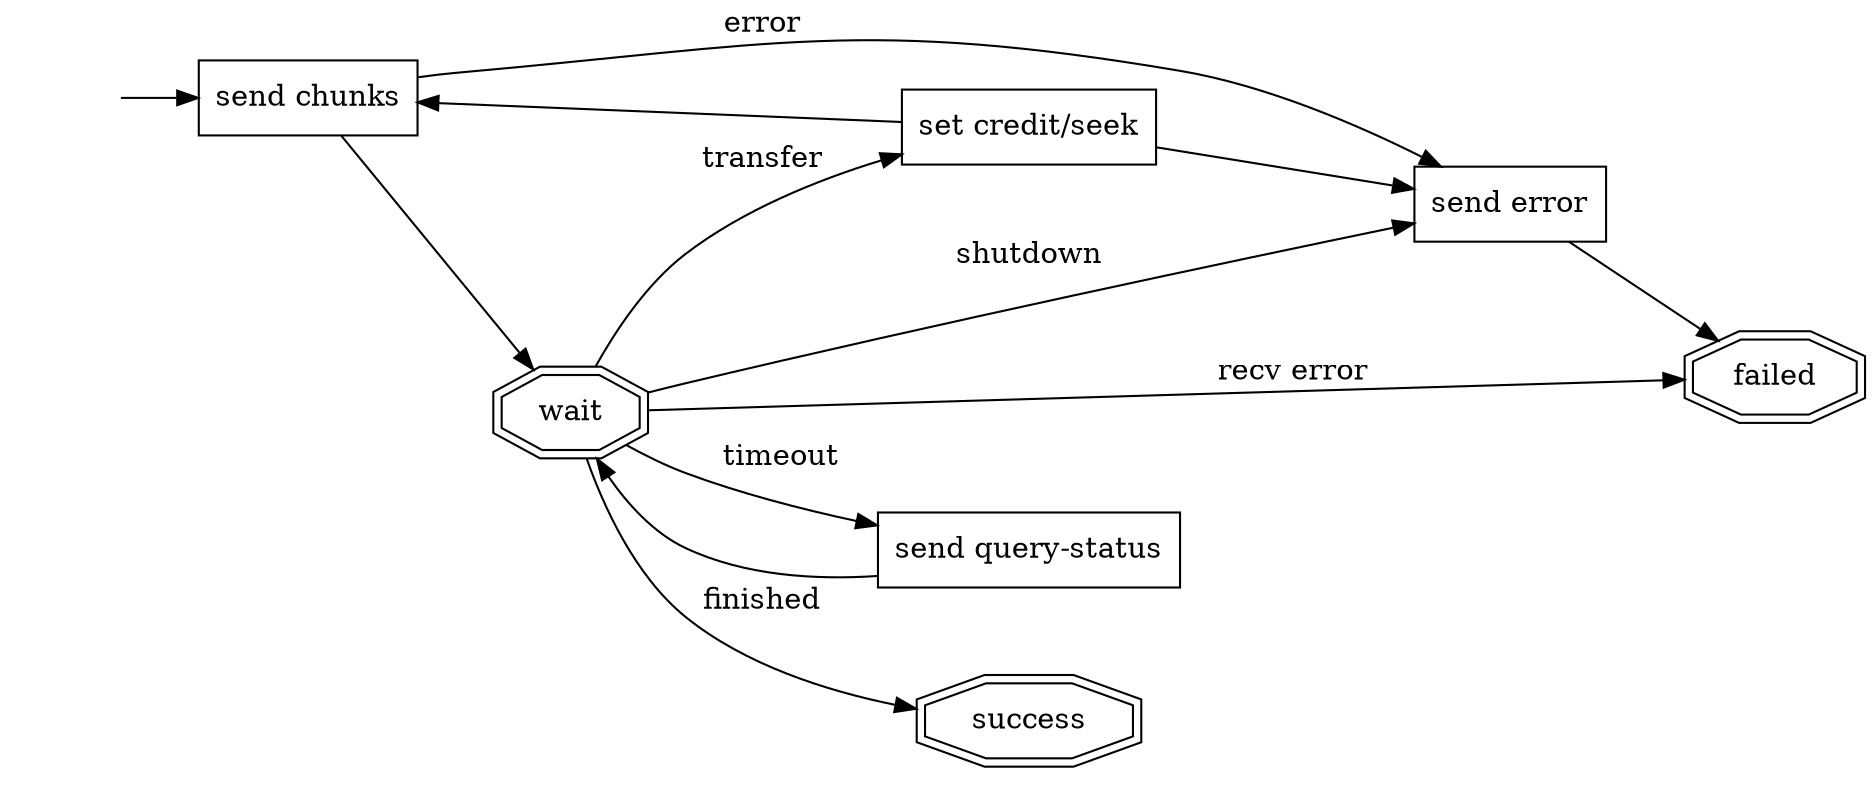 digraph finite_state_machine {
	rankdir=LR;
	ranksep=0.5;
	//start = 7;
	start = 1;
	ratio = 0.4;
	edge [len = 1.5];
	node [shape = box];
		send [label="send chunks"]
		set [label="set credit/seek"]
		status [label="send query-status"]
		error [label="send error"];
    node [shape = doubleoctagon]
		wait [label="wait"]
		success
		failed;
    node [shape = none, label=""] start;

    start -> send;
    send -> error [label = "error"];
	error -> failed;
	send -> wait;
    set -> send;
	set -> error;
    status -> wait;
	wait -> failed [label = "recv error "]
    wait -> set[label = "transfer"];
    wait -> status [label = "    timeout"];
	wait -> success [label = "finished"];
	wait -> error [label = "shutdown"];
}
